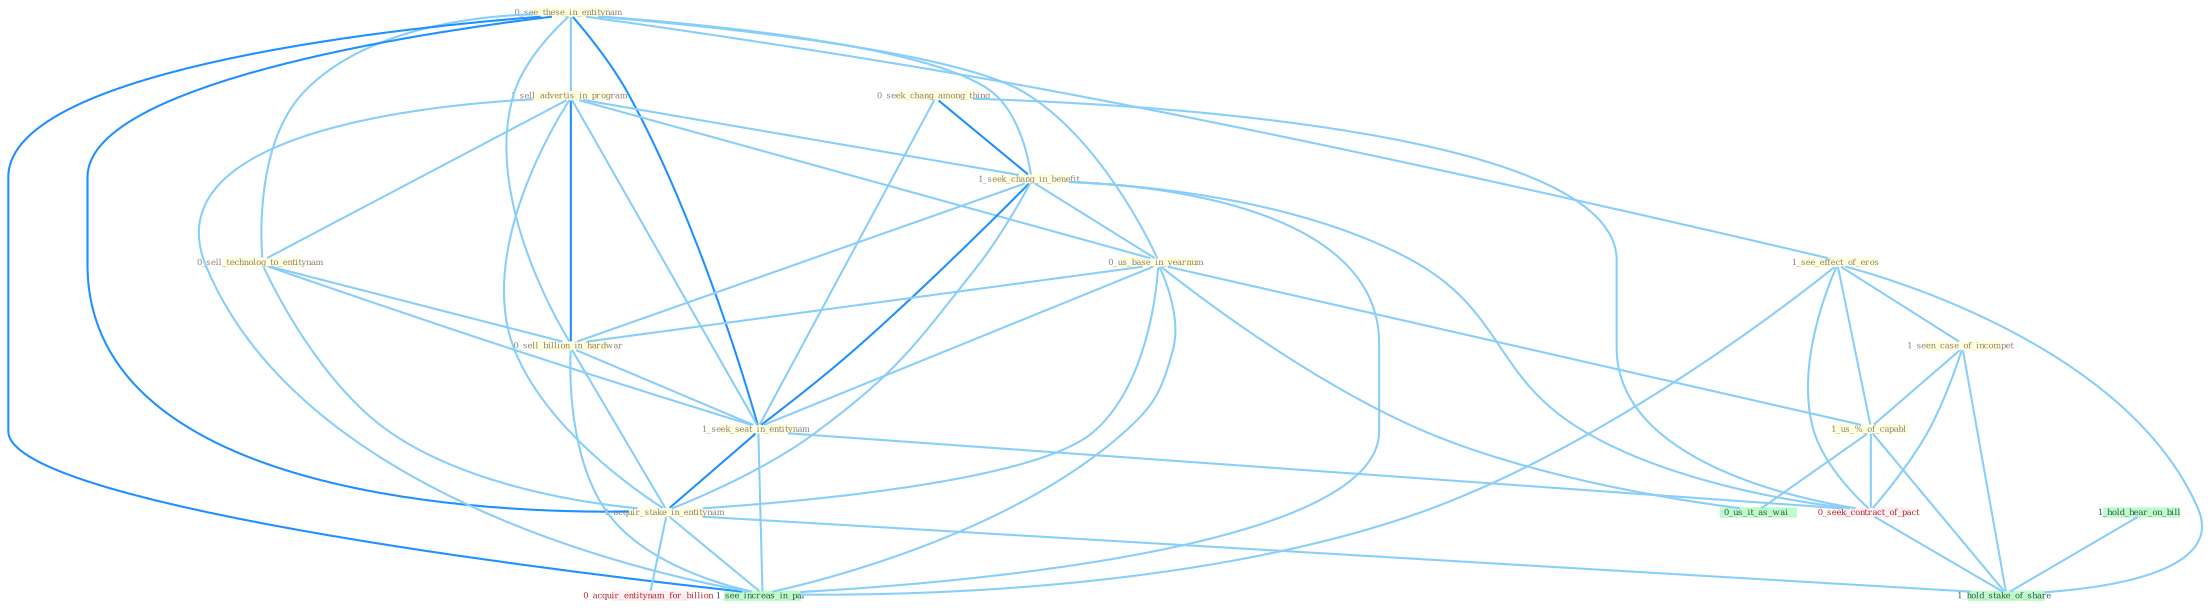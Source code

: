 Graph G{ 
    node
    [shape=polygon,style=filled,width=.5,height=.06,color="#BDFCC9",fixedsize=true,fontsize=4,
    fontcolor="#2f4f4f"];
    {node
    [color="#ffffe0", fontcolor="#8b7d6b"] "0_see_these_in_entitynam " "1_see_effect_of_eros " "0_seek_chang_among_thing " "1_sell_advertis_in_program " "1_seek_chang_in_benefit " "0_us_base_in_yearnum " "0_sell_technolog_to_entitynam " "0_sell_billion_in_hardwar " "1_seen_case_of_incompet " "1_us_%_of_capabl " "1_seek_seat_in_entitynam " "1_acquir_stake_in_entitynam "}
{node [color="#fff0f5", fontcolor="#b22222"] "0_seek_contract_of_pact " "0_acquir_entitynam_for_billion "}
edge [color="#B0E2FF"];

	"0_see_these_in_entitynam " -- "1_see_effect_of_eros " [w="1", color="#87cefa" ];
	"0_see_these_in_entitynam " -- "1_sell_advertis_in_program " [w="1", color="#87cefa" ];
	"0_see_these_in_entitynam " -- "1_seek_chang_in_benefit " [w="1", color="#87cefa" ];
	"0_see_these_in_entitynam " -- "0_us_base_in_yearnum " [w="1", color="#87cefa" ];
	"0_see_these_in_entitynam " -- "0_sell_technolog_to_entitynam " [w="1", color="#87cefa" ];
	"0_see_these_in_entitynam " -- "0_sell_billion_in_hardwar " [w="1", color="#87cefa" ];
	"0_see_these_in_entitynam " -- "1_seek_seat_in_entitynam " [w="2", color="#1e90ff" , len=0.8];
	"0_see_these_in_entitynam " -- "1_acquir_stake_in_entitynam " [w="2", color="#1e90ff" , len=0.8];
	"0_see_these_in_entitynam " -- "1_see_increas_in_pai " [w="2", color="#1e90ff" , len=0.8];
	"1_see_effect_of_eros " -- "1_seen_case_of_incompet " [w="1", color="#87cefa" ];
	"1_see_effect_of_eros " -- "1_us_%_of_capabl " [w="1", color="#87cefa" ];
	"1_see_effect_of_eros " -- "0_seek_contract_of_pact " [w="1", color="#87cefa" ];
	"1_see_effect_of_eros " -- "1_see_increas_in_pai " [w="1", color="#87cefa" ];
	"1_see_effect_of_eros " -- "1_hold_stake_of_share " [w="1", color="#87cefa" ];
	"0_seek_chang_among_thing " -- "1_seek_chang_in_benefit " [w="2", color="#1e90ff" , len=0.8];
	"0_seek_chang_among_thing " -- "1_seek_seat_in_entitynam " [w="1", color="#87cefa" ];
	"0_seek_chang_among_thing " -- "0_seek_contract_of_pact " [w="1", color="#87cefa" ];
	"1_sell_advertis_in_program " -- "1_seek_chang_in_benefit " [w="1", color="#87cefa" ];
	"1_sell_advertis_in_program " -- "0_us_base_in_yearnum " [w="1", color="#87cefa" ];
	"1_sell_advertis_in_program " -- "0_sell_technolog_to_entitynam " [w="1", color="#87cefa" ];
	"1_sell_advertis_in_program " -- "0_sell_billion_in_hardwar " [w="2", color="#1e90ff" , len=0.8];
	"1_sell_advertis_in_program " -- "1_seek_seat_in_entitynam " [w="1", color="#87cefa" ];
	"1_sell_advertis_in_program " -- "1_acquir_stake_in_entitynam " [w="1", color="#87cefa" ];
	"1_sell_advertis_in_program " -- "1_see_increas_in_pai " [w="1", color="#87cefa" ];
	"1_seek_chang_in_benefit " -- "0_us_base_in_yearnum " [w="1", color="#87cefa" ];
	"1_seek_chang_in_benefit " -- "0_sell_billion_in_hardwar " [w="1", color="#87cefa" ];
	"1_seek_chang_in_benefit " -- "1_seek_seat_in_entitynam " [w="2", color="#1e90ff" , len=0.8];
	"1_seek_chang_in_benefit " -- "1_acquir_stake_in_entitynam " [w="1", color="#87cefa" ];
	"1_seek_chang_in_benefit " -- "0_seek_contract_of_pact " [w="1", color="#87cefa" ];
	"1_seek_chang_in_benefit " -- "1_see_increas_in_pai " [w="1", color="#87cefa" ];
	"0_us_base_in_yearnum " -- "0_sell_billion_in_hardwar " [w="1", color="#87cefa" ];
	"0_us_base_in_yearnum " -- "1_us_%_of_capabl " [w="1", color="#87cefa" ];
	"0_us_base_in_yearnum " -- "1_seek_seat_in_entitynam " [w="1", color="#87cefa" ];
	"0_us_base_in_yearnum " -- "1_acquir_stake_in_entitynam " [w="1", color="#87cefa" ];
	"0_us_base_in_yearnum " -- "0_us_it_as_wai " [w="1", color="#87cefa" ];
	"0_us_base_in_yearnum " -- "1_see_increas_in_pai " [w="1", color="#87cefa" ];
	"0_sell_technolog_to_entitynam " -- "0_sell_billion_in_hardwar " [w="1", color="#87cefa" ];
	"0_sell_technolog_to_entitynam " -- "1_seek_seat_in_entitynam " [w="1", color="#87cefa" ];
	"0_sell_technolog_to_entitynam " -- "1_acquir_stake_in_entitynam " [w="1", color="#87cefa" ];
	"0_sell_billion_in_hardwar " -- "1_seek_seat_in_entitynam " [w="1", color="#87cefa" ];
	"0_sell_billion_in_hardwar " -- "1_acquir_stake_in_entitynam " [w="1", color="#87cefa" ];
	"0_sell_billion_in_hardwar " -- "1_see_increas_in_pai " [w="1", color="#87cefa" ];
	"1_seen_case_of_incompet " -- "1_us_%_of_capabl " [w="1", color="#87cefa" ];
	"1_seen_case_of_incompet " -- "0_seek_contract_of_pact " [w="1", color="#87cefa" ];
	"1_seen_case_of_incompet " -- "1_hold_stake_of_share " [w="1", color="#87cefa" ];
	"1_us_%_of_capabl " -- "0_seek_contract_of_pact " [w="1", color="#87cefa" ];
	"1_us_%_of_capabl " -- "0_us_it_as_wai " [w="1", color="#87cefa" ];
	"1_us_%_of_capabl " -- "1_hold_stake_of_share " [w="1", color="#87cefa" ];
	"1_seek_seat_in_entitynam " -- "1_acquir_stake_in_entitynam " [w="2", color="#1e90ff" , len=0.8];
	"1_seek_seat_in_entitynam " -- "0_seek_contract_of_pact " [w="1", color="#87cefa" ];
	"1_seek_seat_in_entitynam " -- "1_see_increas_in_pai " [w="1", color="#87cefa" ];
	"1_acquir_stake_in_entitynam " -- "0_acquir_entitynam_for_billion " [w="1", color="#87cefa" ];
	"1_acquir_stake_in_entitynam " -- "1_see_increas_in_pai " [w="1", color="#87cefa" ];
	"1_acquir_stake_in_entitynam " -- "1_hold_stake_of_share " [w="1", color="#87cefa" ];
	"0_seek_contract_of_pact " -- "1_hold_stake_of_share " [w="1", color="#87cefa" ];
	"1_hold_hear_on_bill " -- "1_hold_stake_of_share " [w="1", color="#87cefa" ];
}